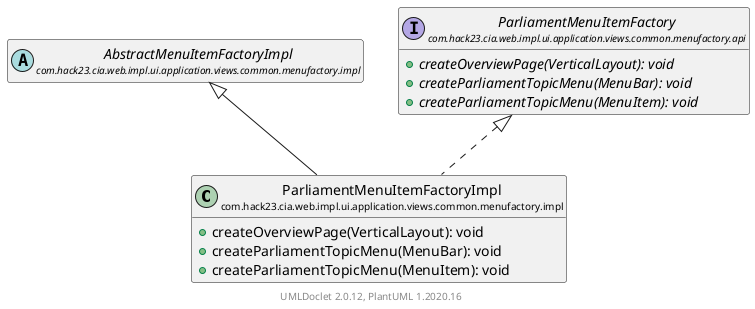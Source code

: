 @startuml
    set namespaceSeparator none
    hide empty fields
    hide empty methods

    class "<size:14>ParliamentMenuItemFactoryImpl\n<size:10>com.hack23.cia.web.impl.ui.application.views.common.menufactory.impl" as com.hack23.cia.web.impl.ui.application.views.common.menufactory.impl.ParliamentMenuItemFactoryImpl [[ParliamentMenuItemFactoryImpl.html]] {
        +createOverviewPage(VerticalLayout): void
        +createParliamentTopicMenu(MenuBar): void
        +createParliamentTopicMenu(MenuItem): void
    }

    abstract class "<size:14>AbstractMenuItemFactoryImpl\n<size:10>com.hack23.cia.web.impl.ui.application.views.common.menufactory.impl" as com.hack23.cia.web.impl.ui.application.views.common.menufactory.impl.AbstractMenuItemFactoryImpl [[AbstractMenuItemFactoryImpl.html]]
    interface "<size:14>ParliamentMenuItemFactory\n<size:10>com.hack23.cia.web.impl.ui.application.views.common.menufactory.api" as com.hack23.cia.web.impl.ui.application.views.common.menufactory.api.ParliamentMenuItemFactory [[../api/ParliamentMenuItemFactory.html]] {
        {abstract} +createOverviewPage(VerticalLayout): void
        {abstract} +createParliamentTopicMenu(MenuBar): void
        {abstract} +createParliamentTopicMenu(MenuItem): void
    }

    com.hack23.cia.web.impl.ui.application.views.common.menufactory.impl.AbstractMenuItemFactoryImpl <|-- com.hack23.cia.web.impl.ui.application.views.common.menufactory.impl.ParliamentMenuItemFactoryImpl
    com.hack23.cia.web.impl.ui.application.views.common.menufactory.api.ParliamentMenuItemFactory <|.. com.hack23.cia.web.impl.ui.application.views.common.menufactory.impl.ParliamentMenuItemFactoryImpl

    center footer UMLDoclet 2.0.12, PlantUML 1.2020.16
@enduml
